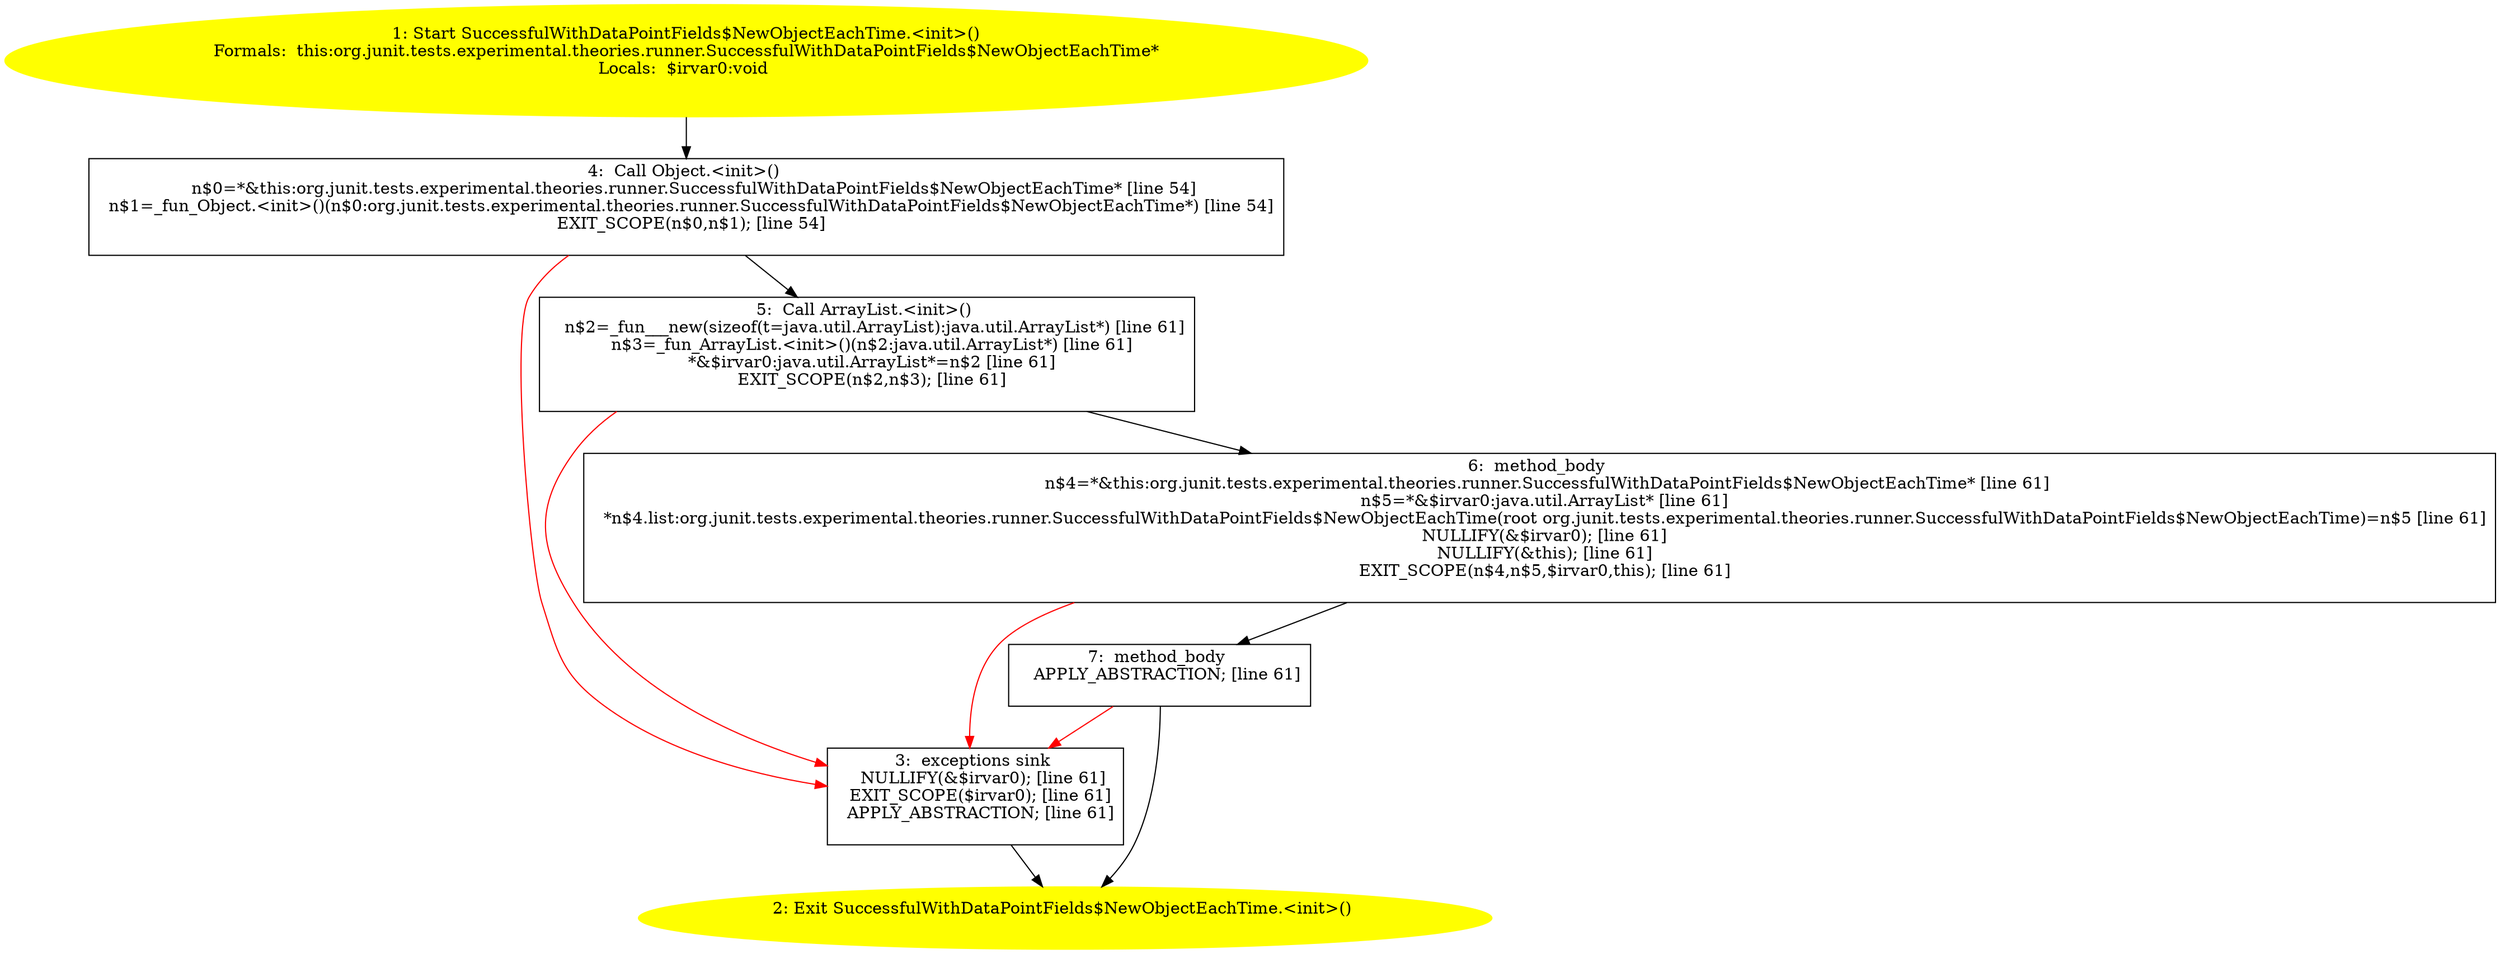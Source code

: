 /* @generated */
digraph cfg {
"org.junit.tests.experimental.theories.runner.SuccessfulWithDataPointFields$NewObjectEachTime.<init>(.fd3db69d1c973c1fb064f599292bd0a8_1" [label="1: Start SuccessfulWithDataPointFields$NewObjectEachTime.<init>()\nFormals:  this:org.junit.tests.experimental.theories.runner.SuccessfulWithDataPointFields$NewObjectEachTime*\nLocals:  $irvar0:void \n  " color=yellow style=filled]
	

	 "org.junit.tests.experimental.theories.runner.SuccessfulWithDataPointFields$NewObjectEachTime.<init>(.fd3db69d1c973c1fb064f599292bd0a8_1" -> "org.junit.tests.experimental.theories.runner.SuccessfulWithDataPointFields$NewObjectEachTime.<init>(.fd3db69d1c973c1fb064f599292bd0a8_4" ;
"org.junit.tests.experimental.theories.runner.SuccessfulWithDataPointFields$NewObjectEachTime.<init>(.fd3db69d1c973c1fb064f599292bd0a8_2" [label="2: Exit SuccessfulWithDataPointFields$NewObjectEachTime.<init>() \n  " color=yellow style=filled]
	

"org.junit.tests.experimental.theories.runner.SuccessfulWithDataPointFields$NewObjectEachTime.<init>(.fd3db69d1c973c1fb064f599292bd0a8_3" [label="3:  exceptions sink \n   NULLIFY(&$irvar0); [line 61]\n  EXIT_SCOPE($irvar0); [line 61]\n  APPLY_ABSTRACTION; [line 61]\n " shape="box"]
	

	 "org.junit.tests.experimental.theories.runner.SuccessfulWithDataPointFields$NewObjectEachTime.<init>(.fd3db69d1c973c1fb064f599292bd0a8_3" -> "org.junit.tests.experimental.theories.runner.SuccessfulWithDataPointFields$NewObjectEachTime.<init>(.fd3db69d1c973c1fb064f599292bd0a8_2" ;
"org.junit.tests.experimental.theories.runner.SuccessfulWithDataPointFields$NewObjectEachTime.<init>(.fd3db69d1c973c1fb064f599292bd0a8_4" [label="4:  Call Object.<init>() \n   n$0=*&this:org.junit.tests.experimental.theories.runner.SuccessfulWithDataPointFields$NewObjectEachTime* [line 54]\n  n$1=_fun_Object.<init>()(n$0:org.junit.tests.experimental.theories.runner.SuccessfulWithDataPointFields$NewObjectEachTime*) [line 54]\n  EXIT_SCOPE(n$0,n$1); [line 54]\n " shape="box"]
	

	 "org.junit.tests.experimental.theories.runner.SuccessfulWithDataPointFields$NewObjectEachTime.<init>(.fd3db69d1c973c1fb064f599292bd0a8_4" -> "org.junit.tests.experimental.theories.runner.SuccessfulWithDataPointFields$NewObjectEachTime.<init>(.fd3db69d1c973c1fb064f599292bd0a8_5" ;
	 "org.junit.tests.experimental.theories.runner.SuccessfulWithDataPointFields$NewObjectEachTime.<init>(.fd3db69d1c973c1fb064f599292bd0a8_4" -> "org.junit.tests.experimental.theories.runner.SuccessfulWithDataPointFields$NewObjectEachTime.<init>(.fd3db69d1c973c1fb064f599292bd0a8_3" [color="red" ];
"org.junit.tests.experimental.theories.runner.SuccessfulWithDataPointFields$NewObjectEachTime.<init>(.fd3db69d1c973c1fb064f599292bd0a8_5" [label="5:  Call ArrayList.<init>() \n   n$2=_fun___new(sizeof(t=java.util.ArrayList):java.util.ArrayList*) [line 61]\n  n$3=_fun_ArrayList.<init>()(n$2:java.util.ArrayList*) [line 61]\n  *&$irvar0:java.util.ArrayList*=n$2 [line 61]\n  EXIT_SCOPE(n$2,n$3); [line 61]\n " shape="box"]
	

	 "org.junit.tests.experimental.theories.runner.SuccessfulWithDataPointFields$NewObjectEachTime.<init>(.fd3db69d1c973c1fb064f599292bd0a8_5" -> "org.junit.tests.experimental.theories.runner.SuccessfulWithDataPointFields$NewObjectEachTime.<init>(.fd3db69d1c973c1fb064f599292bd0a8_6" ;
	 "org.junit.tests.experimental.theories.runner.SuccessfulWithDataPointFields$NewObjectEachTime.<init>(.fd3db69d1c973c1fb064f599292bd0a8_5" -> "org.junit.tests.experimental.theories.runner.SuccessfulWithDataPointFields$NewObjectEachTime.<init>(.fd3db69d1c973c1fb064f599292bd0a8_3" [color="red" ];
"org.junit.tests.experimental.theories.runner.SuccessfulWithDataPointFields$NewObjectEachTime.<init>(.fd3db69d1c973c1fb064f599292bd0a8_6" [label="6:  method_body \n   n$4=*&this:org.junit.tests.experimental.theories.runner.SuccessfulWithDataPointFields$NewObjectEachTime* [line 61]\n  n$5=*&$irvar0:java.util.ArrayList* [line 61]\n  *n$4.list:org.junit.tests.experimental.theories.runner.SuccessfulWithDataPointFields$NewObjectEachTime(root org.junit.tests.experimental.theories.runner.SuccessfulWithDataPointFields$NewObjectEachTime)=n$5 [line 61]\n  NULLIFY(&$irvar0); [line 61]\n  NULLIFY(&this); [line 61]\n  EXIT_SCOPE(n$4,n$5,$irvar0,this); [line 61]\n " shape="box"]
	

	 "org.junit.tests.experimental.theories.runner.SuccessfulWithDataPointFields$NewObjectEachTime.<init>(.fd3db69d1c973c1fb064f599292bd0a8_6" -> "org.junit.tests.experimental.theories.runner.SuccessfulWithDataPointFields$NewObjectEachTime.<init>(.fd3db69d1c973c1fb064f599292bd0a8_7" ;
	 "org.junit.tests.experimental.theories.runner.SuccessfulWithDataPointFields$NewObjectEachTime.<init>(.fd3db69d1c973c1fb064f599292bd0a8_6" -> "org.junit.tests.experimental.theories.runner.SuccessfulWithDataPointFields$NewObjectEachTime.<init>(.fd3db69d1c973c1fb064f599292bd0a8_3" [color="red" ];
"org.junit.tests.experimental.theories.runner.SuccessfulWithDataPointFields$NewObjectEachTime.<init>(.fd3db69d1c973c1fb064f599292bd0a8_7" [label="7:  method_body \n   APPLY_ABSTRACTION; [line 61]\n " shape="box"]
	

	 "org.junit.tests.experimental.theories.runner.SuccessfulWithDataPointFields$NewObjectEachTime.<init>(.fd3db69d1c973c1fb064f599292bd0a8_7" -> "org.junit.tests.experimental.theories.runner.SuccessfulWithDataPointFields$NewObjectEachTime.<init>(.fd3db69d1c973c1fb064f599292bd0a8_2" ;
	 "org.junit.tests.experimental.theories.runner.SuccessfulWithDataPointFields$NewObjectEachTime.<init>(.fd3db69d1c973c1fb064f599292bd0a8_7" -> "org.junit.tests.experimental.theories.runner.SuccessfulWithDataPointFields$NewObjectEachTime.<init>(.fd3db69d1c973c1fb064f599292bd0a8_3" [color="red" ];
}
